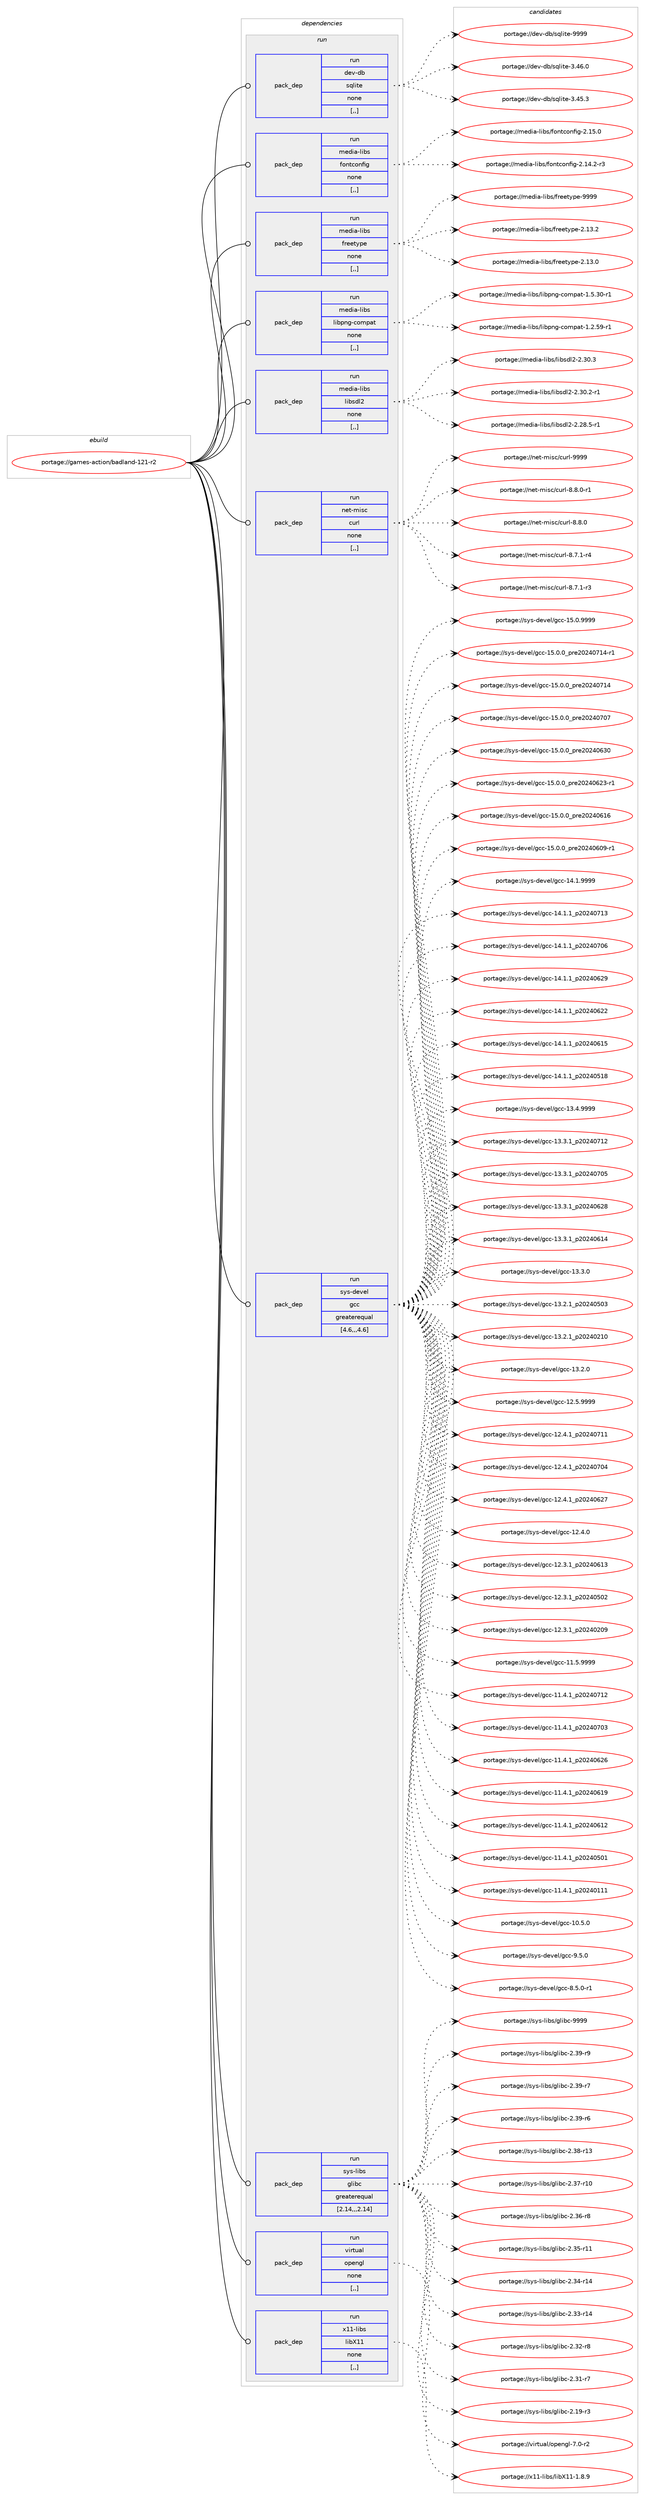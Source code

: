digraph prolog {

# *************
# Graph options
# *************

newrank=true;
concentrate=true;
compound=true;
graph [rankdir=LR,fontname=Helvetica,fontsize=10,ranksep=1.5];#, ranksep=2.5, nodesep=0.2];
edge  [arrowhead=vee];
node  [fontname=Helvetica,fontsize=10];

# **********
# The ebuild
# **********

subgraph cluster_leftcol {
color=gray;
rank=same;
label=<<i>ebuild</i>>;
id [label="portage://games-action/badland-121-r2", color=red, width=4, href="../games-action/badland-121-r2.svg"];
}

# ****************
# The dependencies
# ****************

subgraph cluster_midcol {
color=gray;
label=<<i>dependencies</i>>;
subgraph cluster_compile {
fillcolor="#eeeeee";
style=filled;
label=<<i>compile</i>>;
}
subgraph cluster_compileandrun {
fillcolor="#eeeeee";
style=filled;
label=<<i>compile and run</i>>;
}
subgraph cluster_run {
fillcolor="#eeeeee";
style=filled;
label=<<i>run</i>>;
subgraph pack158575 {
dependency222434 [label=<<TABLE BORDER="0" CELLBORDER="1" CELLSPACING="0" CELLPADDING="4" WIDTH="220"><TR><TD ROWSPAN="6" CELLPADDING="30">pack_dep</TD></TR><TR><TD WIDTH="110">run</TD></TR><TR><TD>dev-db</TD></TR><TR><TD>sqlite</TD></TR><TR><TD>none</TD></TR><TR><TD>[,,]</TD></TR></TABLE>>, shape=none, color=blue];
}
id:e -> dependency222434:w [weight=20,style="solid",arrowhead="odot"];
subgraph pack158576 {
dependency222435 [label=<<TABLE BORDER="0" CELLBORDER="1" CELLSPACING="0" CELLPADDING="4" WIDTH="220"><TR><TD ROWSPAN="6" CELLPADDING="30">pack_dep</TD></TR><TR><TD WIDTH="110">run</TD></TR><TR><TD>media-libs</TD></TR><TR><TD>fontconfig</TD></TR><TR><TD>none</TD></TR><TR><TD>[,,]</TD></TR></TABLE>>, shape=none, color=blue];
}
id:e -> dependency222435:w [weight=20,style="solid",arrowhead="odot"];
subgraph pack158577 {
dependency222436 [label=<<TABLE BORDER="0" CELLBORDER="1" CELLSPACING="0" CELLPADDING="4" WIDTH="220"><TR><TD ROWSPAN="6" CELLPADDING="30">pack_dep</TD></TR><TR><TD WIDTH="110">run</TD></TR><TR><TD>media-libs</TD></TR><TR><TD>freetype</TD></TR><TR><TD>none</TD></TR><TR><TD>[,,]</TD></TR></TABLE>>, shape=none, color=blue];
}
id:e -> dependency222436:w [weight=20,style="solid",arrowhead="odot"];
subgraph pack158578 {
dependency222437 [label=<<TABLE BORDER="0" CELLBORDER="1" CELLSPACING="0" CELLPADDING="4" WIDTH="220"><TR><TD ROWSPAN="6" CELLPADDING="30">pack_dep</TD></TR><TR><TD WIDTH="110">run</TD></TR><TR><TD>media-libs</TD></TR><TR><TD>libpng-compat</TD></TR><TR><TD>none</TD></TR><TR><TD>[,,]</TD></TR></TABLE>>, shape=none, color=blue];
}
id:e -> dependency222437:w [weight=20,style="solid",arrowhead="odot"];
subgraph pack158579 {
dependency222438 [label=<<TABLE BORDER="0" CELLBORDER="1" CELLSPACING="0" CELLPADDING="4" WIDTH="220"><TR><TD ROWSPAN="6" CELLPADDING="30">pack_dep</TD></TR><TR><TD WIDTH="110">run</TD></TR><TR><TD>media-libs</TD></TR><TR><TD>libsdl2</TD></TR><TR><TD>none</TD></TR><TR><TD>[,,]</TD></TR></TABLE>>, shape=none, color=blue];
}
id:e -> dependency222438:w [weight=20,style="solid",arrowhead="odot"];
subgraph pack158580 {
dependency222439 [label=<<TABLE BORDER="0" CELLBORDER="1" CELLSPACING="0" CELLPADDING="4" WIDTH="220"><TR><TD ROWSPAN="6" CELLPADDING="30">pack_dep</TD></TR><TR><TD WIDTH="110">run</TD></TR><TR><TD>net-misc</TD></TR><TR><TD>curl</TD></TR><TR><TD>none</TD></TR><TR><TD>[,,]</TD></TR></TABLE>>, shape=none, color=blue];
}
id:e -> dependency222439:w [weight=20,style="solid",arrowhead="odot"];
subgraph pack158581 {
dependency222440 [label=<<TABLE BORDER="0" CELLBORDER="1" CELLSPACING="0" CELLPADDING="4" WIDTH="220"><TR><TD ROWSPAN="6" CELLPADDING="30">pack_dep</TD></TR><TR><TD WIDTH="110">run</TD></TR><TR><TD>sys-devel</TD></TR><TR><TD>gcc</TD></TR><TR><TD>greaterequal</TD></TR><TR><TD>[4.6,,,4.6]</TD></TR></TABLE>>, shape=none, color=blue];
}
id:e -> dependency222440:w [weight=20,style="solid",arrowhead="odot"];
subgraph pack158582 {
dependency222441 [label=<<TABLE BORDER="0" CELLBORDER="1" CELLSPACING="0" CELLPADDING="4" WIDTH="220"><TR><TD ROWSPAN="6" CELLPADDING="30">pack_dep</TD></TR><TR><TD WIDTH="110">run</TD></TR><TR><TD>sys-libs</TD></TR><TR><TD>glibc</TD></TR><TR><TD>greaterequal</TD></TR><TR><TD>[2.14,,,2.14]</TD></TR></TABLE>>, shape=none, color=blue];
}
id:e -> dependency222441:w [weight=20,style="solid",arrowhead="odot"];
subgraph pack158583 {
dependency222442 [label=<<TABLE BORDER="0" CELLBORDER="1" CELLSPACING="0" CELLPADDING="4" WIDTH="220"><TR><TD ROWSPAN="6" CELLPADDING="30">pack_dep</TD></TR><TR><TD WIDTH="110">run</TD></TR><TR><TD>virtual</TD></TR><TR><TD>opengl</TD></TR><TR><TD>none</TD></TR><TR><TD>[,,]</TD></TR></TABLE>>, shape=none, color=blue];
}
id:e -> dependency222442:w [weight=20,style="solid",arrowhead="odot"];
subgraph pack158584 {
dependency222443 [label=<<TABLE BORDER="0" CELLBORDER="1" CELLSPACING="0" CELLPADDING="4" WIDTH="220"><TR><TD ROWSPAN="6" CELLPADDING="30">pack_dep</TD></TR><TR><TD WIDTH="110">run</TD></TR><TR><TD>x11-libs</TD></TR><TR><TD>libX11</TD></TR><TR><TD>none</TD></TR><TR><TD>[,,]</TD></TR></TABLE>>, shape=none, color=blue];
}
id:e -> dependency222443:w [weight=20,style="solid",arrowhead="odot"];
}
}

# **************
# The candidates
# **************

subgraph cluster_choices {
rank=same;
color=gray;
label=<<i>candidates</i>>;

subgraph choice158575 {
color=black;
nodesep=1;
choice1001011184510098471151131081051161014557575757 [label="portage://dev-db/sqlite-9999", color=red, width=4,href="../dev-db/sqlite-9999.svg"];
choice10010111845100984711511310810511610145514652544648 [label="portage://dev-db/sqlite-3.46.0", color=red, width=4,href="../dev-db/sqlite-3.46.0.svg"];
choice10010111845100984711511310810511610145514652534651 [label="portage://dev-db/sqlite-3.45.3", color=red, width=4,href="../dev-db/sqlite-3.45.3.svg"];
dependency222434:e -> choice1001011184510098471151131081051161014557575757:w [style=dotted,weight="100"];
dependency222434:e -> choice10010111845100984711511310810511610145514652544648:w [style=dotted,weight="100"];
dependency222434:e -> choice10010111845100984711511310810511610145514652534651:w [style=dotted,weight="100"];
}
subgraph choice158576 {
color=black;
nodesep=1;
choice109101100105974510810598115471021111101169911111010210510345504649534648 [label="portage://media-libs/fontconfig-2.15.0", color=red, width=4,href="../media-libs/fontconfig-2.15.0.svg"];
choice1091011001059745108105981154710211111011699111110102105103455046495246504511451 [label="portage://media-libs/fontconfig-2.14.2-r3", color=red, width=4,href="../media-libs/fontconfig-2.14.2-r3.svg"];
dependency222435:e -> choice109101100105974510810598115471021111101169911111010210510345504649534648:w [style=dotted,weight="100"];
dependency222435:e -> choice1091011001059745108105981154710211111011699111110102105103455046495246504511451:w [style=dotted,weight="100"];
}
subgraph choice158577 {
color=black;
nodesep=1;
choice109101100105974510810598115471021141011011161211121014557575757 [label="portage://media-libs/freetype-9999", color=red, width=4,href="../media-libs/freetype-9999.svg"];
choice1091011001059745108105981154710211410110111612111210145504649514650 [label="portage://media-libs/freetype-2.13.2", color=red, width=4,href="../media-libs/freetype-2.13.2.svg"];
choice1091011001059745108105981154710211410110111612111210145504649514648 [label="portage://media-libs/freetype-2.13.0", color=red, width=4,href="../media-libs/freetype-2.13.0.svg"];
dependency222436:e -> choice109101100105974510810598115471021141011011161211121014557575757:w [style=dotted,weight="100"];
dependency222436:e -> choice1091011001059745108105981154710211410110111612111210145504649514650:w [style=dotted,weight="100"];
dependency222436:e -> choice1091011001059745108105981154710211410110111612111210145504649514648:w [style=dotted,weight="100"];
}
subgraph choice158578 {
color=black;
nodesep=1;
choice1091011001059745108105981154710810598112110103459911110911297116454946534651484511449 [label="portage://media-libs/libpng-compat-1.5.30-r1", color=red, width=4,href="../media-libs/libpng-compat-1.5.30-r1.svg"];
choice1091011001059745108105981154710810598112110103459911110911297116454946504653574511449 [label="portage://media-libs/libpng-compat-1.2.59-r1", color=red, width=4,href="../media-libs/libpng-compat-1.2.59-r1.svg"];
dependency222437:e -> choice1091011001059745108105981154710810598112110103459911110911297116454946534651484511449:w [style=dotted,weight="100"];
dependency222437:e -> choice1091011001059745108105981154710810598112110103459911110911297116454946504653574511449:w [style=dotted,weight="100"];
}
subgraph choice158579 {
color=black;
nodesep=1;
choice10910110010597451081059811547108105981151001085045504651484651 [label="portage://media-libs/libsdl2-2.30.3", color=red, width=4,href="../media-libs/libsdl2-2.30.3.svg"];
choice109101100105974510810598115471081059811510010850455046514846504511449 [label="portage://media-libs/libsdl2-2.30.2-r1", color=red, width=4,href="../media-libs/libsdl2-2.30.2-r1.svg"];
choice109101100105974510810598115471081059811510010850455046505646534511449 [label="portage://media-libs/libsdl2-2.28.5-r1", color=red, width=4,href="../media-libs/libsdl2-2.28.5-r1.svg"];
dependency222438:e -> choice10910110010597451081059811547108105981151001085045504651484651:w [style=dotted,weight="100"];
dependency222438:e -> choice109101100105974510810598115471081059811510010850455046514846504511449:w [style=dotted,weight="100"];
dependency222438:e -> choice109101100105974510810598115471081059811510010850455046505646534511449:w [style=dotted,weight="100"];
}
subgraph choice158580 {
color=black;
nodesep=1;
choice110101116451091051159947991171141084557575757 [label="portage://net-misc/curl-9999", color=red, width=4,href="../net-misc/curl-9999.svg"];
choice110101116451091051159947991171141084556465646484511449 [label="portage://net-misc/curl-8.8.0-r1", color=red, width=4,href="../net-misc/curl-8.8.0-r1.svg"];
choice11010111645109105115994799117114108455646564648 [label="portage://net-misc/curl-8.8.0", color=red, width=4,href="../net-misc/curl-8.8.0.svg"];
choice110101116451091051159947991171141084556465546494511452 [label="portage://net-misc/curl-8.7.1-r4", color=red, width=4,href="../net-misc/curl-8.7.1-r4.svg"];
choice110101116451091051159947991171141084556465546494511451 [label="portage://net-misc/curl-8.7.1-r3", color=red, width=4,href="../net-misc/curl-8.7.1-r3.svg"];
dependency222439:e -> choice110101116451091051159947991171141084557575757:w [style=dotted,weight="100"];
dependency222439:e -> choice110101116451091051159947991171141084556465646484511449:w [style=dotted,weight="100"];
dependency222439:e -> choice11010111645109105115994799117114108455646564648:w [style=dotted,weight="100"];
dependency222439:e -> choice110101116451091051159947991171141084556465546494511452:w [style=dotted,weight="100"];
dependency222439:e -> choice110101116451091051159947991171141084556465546494511451:w [style=dotted,weight="100"];
}
subgraph choice158581 {
color=black;
nodesep=1;
choice1151211154510010111810110847103999945495346484657575757 [label="portage://sys-devel/gcc-15.0.9999", color=red, width=4,href="../sys-devel/gcc-15.0.9999.svg"];
choice11512111545100101118101108471039999454953464846489511211410150485052485549524511449 [label="portage://sys-devel/gcc-15.0.0_pre20240714-r1", color=red, width=4,href="../sys-devel/gcc-15.0.0_pre20240714-r1.svg"];
choice1151211154510010111810110847103999945495346484648951121141015048505248554952 [label="portage://sys-devel/gcc-15.0.0_pre20240714", color=red, width=4,href="../sys-devel/gcc-15.0.0_pre20240714.svg"];
choice1151211154510010111810110847103999945495346484648951121141015048505248554855 [label="portage://sys-devel/gcc-15.0.0_pre20240707", color=red, width=4,href="../sys-devel/gcc-15.0.0_pre20240707.svg"];
choice1151211154510010111810110847103999945495346484648951121141015048505248545148 [label="portage://sys-devel/gcc-15.0.0_pre20240630", color=red, width=4,href="../sys-devel/gcc-15.0.0_pre20240630.svg"];
choice11512111545100101118101108471039999454953464846489511211410150485052485450514511449 [label="portage://sys-devel/gcc-15.0.0_pre20240623-r1", color=red, width=4,href="../sys-devel/gcc-15.0.0_pre20240623-r1.svg"];
choice1151211154510010111810110847103999945495346484648951121141015048505248544954 [label="portage://sys-devel/gcc-15.0.0_pre20240616", color=red, width=4,href="../sys-devel/gcc-15.0.0_pre20240616.svg"];
choice11512111545100101118101108471039999454953464846489511211410150485052485448574511449 [label="portage://sys-devel/gcc-15.0.0_pre20240609-r1", color=red, width=4,href="../sys-devel/gcc-15.0.0_pre20240609-r1.svg"];
choice1151211154510010111810110847103999945495246494657575757 [label="portage://sys-devel/gcc-14.1.9999", color=red, width=4,href="../sys-devel/gcc-14.1.9999.svg"];
choice1151211154510010111810110847103999945495246494649951125048505248554951 [label="portage://sys-devel/gcc-14.1.1_p20240713", color=red, width=4,href="../sys-devel/gcc-14.1.1_p20240713.svg"];
choice1151211154510010111810110847103999945495246494649951125048505248554854 [label="portage://sys-devel/gcc-14.1.1_p20240706", color=red, width=4,href="../sys-devel/gcc-14.1.1_p20240706.svg"];
choice1151211154510010111810110847103999945495246494649951125048505248545057 [label="portage://sys-devel/gcc-14.1.1_p20240629", color=red, width=4,href="../sys-devel/gcc-14.1.1_p20240629.svg"];
choice1151211154510010111810110847103999945495246494649951125048505248545050 [label="portage://sys-devel/gcc-14.1.1_p20240622", color=red, width=4,href="../sys-devel/gcc-14.1.1_p20240622.svg"];
choice1151211154510010111810110847103999945495246494649951125048505248544953 [label="portage://sys-devel/gcc-14.1.1_p20240615", color=red, width=4,href="../sys-devel/gcc-14.1.1_p20240615.svg"];
choice1151211154510010111810110847103999945495246494649951125048505248534956 [label="portage://sys-devel/gcc-14.1.1_p20240518", color=red, width=4,href="../sys-devel/gcc-14.1.1_p20240518.svg"];
choice1151211154510010111810110847103999945495146524657575757 [label="portage://sys-devel/gcc-13.4.9999", color=red, width=4,href="../sys-devel/gcc-13.4.9999.svg"];
choice1151211154510010111810110847103999945495146514649951125048505248554950 [label="portage://sys-devel/gcc-13.3.1_p20240712", color=red, width=4,href="../sys-devel/gcc-13.3.1_p20240712.svg"];
choice1151211154510010111810110847103999945495146514649951125048505248554853 [label="portage://sys-devel/gcc-13.3.1_p20240705", color=red, width=4,href="../sys-devel/gcc-13.3.1_p20240705.svg"];
choice1151211154510010111810110847103999945495146514649951125048505248545056 [label="portage://sys-devel/gcc-13.3.1_p20240628", color=red, width=4,href="../sys-devel/gcc-13.3.1_p20240628.svg"];
choice1151211154510010111810110847103999945495146514649951125048505248544952 [label="portage://sys-devel/gcc-13.3.1_p20240614", color=red, width=4,href="../sys-devel/gcc-13.3.1_p20240614.svg"];
choice1151211154510010111810110847103999945495146514648 [label="portage://sys-devel/gcc-13.3.0", color=red, width=4,href="../sys-devel/gcc-13.3.0.svg"];
choice1151211154510010111810110847103999945495146504649951125048505248534851 [label="portage://sys-devel/gcc-13.2.1_p20240503", color=red, width=4,href="../sys-devel/gcc-13.2.1_p20240503.svg"];
choice1151211154510010111810110847103999945495146504649951125048505248504948 [label="portage://sys-devel/gcc-13.2.1_p20240210", color=red, width=4,href="../sys-devel/gcc-13.2.1_p20240210.svg"];
choice1151211154510010111810110847103999945495146504648 [label="portage://sys-devel/gcc-13.2.0", color=red, width=4,href="../sys-devel/gcc-13.2.0.svg"];
choice1151211154510010111810110847103999945495046534657575757 [label="portage://sys-devel/gcc-12.5.9999", color=red, width=4,href="../sys-devel/gcc-12.5.9999.svg"];
choice1151211154510010111810110847103999945495046524649951125048505248554949 [label="portage://sys-devel/gcc-12.4.1_p20240711", color=red, width=4,href="../sys-devel/gcc-12.4.1_p20240711.svg"];
choice1151211154510010111810110847103999945495046524649951125048505248554852 [label="portage://sys-devel/gcc-12.4.1_p20240704", color=red, width=4,href="../sys-devel/gcc-12.4.1_p20240704.svg"];
choice1151211154510010111810110847103999945495046524649951125048505248545055 [label="portage://sys-devel/gcc-12.4.1_p20240627", color=red, width=4,href="../sys-devel/gcc-12.4.1_p20240627.svg"];
choice1151211154510010111810110847103999945495046524648 [label="portage://sys-devel/gcc-12.4.0", color=red, width=4,href="../sys-devel/gcc-12.4.0.svg"];
choice1151211154510010111810110847103999945495046514649951125048505248544951 [label="portage://sys-devel/gcc-12.3.1_p20240613", color=red, width=4,href="../sys-devel/gcc-12.3.1_p20240613.svg"];
choice1151211154510010111810110847103999945495046514649951125048505248534850 [label="portage://sys-devel/gcc-12.3.1_p20240502", color=red, width=4,href="../sys-devel/gcc-12.3.1_p20240502.svg"];
choice1151211154510010111810110847103999945495046514649951125048505248504857 [label="portage://sys-devel/gcc-12.3.1_p20240209", color=red, width=4,href="../sys-devel/gcc-12.3.1_p20240209.svg"];
choice1151211154510010111810110847103999945494946534657575757 [label="portage://sys-devel/gcc-11.5.9999", color=red, width=4,href="../sys-devel/gcc-11.5.9999.svg"];
choice1151211154510010111810110847103999945494946524649951125048505248554950 [label="portage://sys-devel/gcc-11.4.1_p20240712", color=red, width=4,href="../sys-devel/gcc-11.4.1_p20240712.svg"];
choice1151211154510010111810110847103999945494946524649951125048505248554851 [label="portage://sys-devel/gcc-11.4.1_p20240703", color=red, width=4,href="../sys-devel/gcc-11.4.1_p20240703.svg"];
choice1151211154510010111810110847103999945494946524649951125048505248545054 [label="portage://sys-devel/gcc-11.4.1_p20240626", color=red, width=4,href="../sys-devel/gcc-11.4.1_p20240626.svg"];
choice1151211154510010111810110847103999945494946524649951125048505248544957 [label="portage://sys-devel/gcc-11.4.1_p20240619", color=red, width=4,href="../sys-devel/gcc-11.4.1_p20240619.svg"];
choice1151211154510010111810110847103999945494946524649951125048505248544950 [label="portage://sys-devel/gcc-11.4.1_p20240612", color=red, width=4,href="../sys-devel/gcc-11.4.1_p20240612.svg"];
choice1151211154510010111810110847103999945494946524649951125048505248534849 [label="portage://sys-devel/gcc-11.4.1_p20240501", color=red, width=4,href="../sys-devel/gcc-11.4.1_p20240501.svg"];
choice1151211154510010111810110847103999945494946524649951125048505248494949 [label="portage://sys-devel/gcc-11.4.1_p20240111", color=red, width=4,href="../sys-devel/gcc-11.4.1_p20240111.svg"];
choice1151211154510010111810110847103999945494846534648 [label="portage://sys-devel/gcc-10.5.0", color=red, width=4,href="../sys-devel/gcc-10.5.0.svg"];
choice11512111545100101118101108471039999455746534648 [label="portage://sys-devel/gcc-9.5.0", color=red, width=4,href="../sys-devel/gcc-9.5.0.svg"];
choice115121115451001011181011084710399994556465346484511449 [label="portage://sys-devel/gcc-8.5.0-r1", color=red, width=4,href="../sys-devel/gcc-8.5.0-r1.svg"];
dependency222440:e -> choice1151211154510010111810110847103999945495346484657575757:w [style=dotted,weight="100"];
dependency222440:e -> choice11512111545100101118101108471039999454953464846489511211410150485052485549524511449:w [style=dotted,weight="100"];
dependency222440:e -> choice1151211154510010111810110847103999945495346484648951121141015048505248554952:w [style=dotted,weight="100"];
dependency222440:e -> choice1151211154510010111810110847103999945495346484648951121141015048505248554855:w [style=dotted,weight="100"];
dependency222440:e -> choice1151211154510010111810110847103999945495346484648951121141015048505248545148:w [style=dotted,weight="100"];
dependency222440:e -> choice11512111545100101118101108471039999454953464846489511211410150485052485450514511449:w [style=dotted,weight="100"];
dependency222440:e -> choice1151211154510010111810110847103999945495346484648951121141015048505248544954:w [style=dotted,weight="100"];
dependency222440:e -> choice11512111545100101118101108471039999454953464846489511211410150485052485448574511449:w [style=dotted,weight="100"];
dependency222440:e -> choice1151211154510010111810110847103999945495246494657575757:w [style=dotted,weight="100"];
dependency222440:e -> choice1151211154510010111810110847103999945495246494649951125048505248554951:w [style=dotted,weight="100"];
dependency222440:e -> choice1151211154510010111810110847103999945495246494649951125048505248554854:w [style=dotted,weight="100"];
dependency222440:e -> choice1151211154510010111810110847103999945495246494649951125048505248545057:w [style=dotted,weight="100"];
dependency222440:e -> choice1151211154510010111810110847103999945495246494649951125048505248545050:w [style=dotted,weight="100"];
dependency222440:e -> choice1151211154510010111810110847103999945495246494649951125048505248544953:w [style=dotted,weight="100"];
dependency222440:e -> choice1151211154510010111810110847103999945495246494649951125048505248534956:w [style=dotted,weight="100"];
dependency222440:e -> choice1151211154510010111810110847103999945495146524657575757:w [style=dotted,weight="100"];
dependency222440:e -> choice1151211154510010111810110847103999945495146514649951125048505248554950:w [style=dotted,weight="100"];
dependency222440:e -> choice1151211154510010111810110847103999945495146514649951125048505248554853:w [style=dotted,weight="100"];
dependency222440:e -> choice1151211154510010111810110847103999945495146514649951125048505248545056:w [style=dotted,weight="100"];
dependency222440:e -> choice1151211154510010111810110847103999945495146514649951125048505248544952:w [style=dotted,weight="100"];
dependency222440:e -> choice1151211154510010111810110847103999945495146514648:w [style=dotted,weight="100"];
dependency222440:e -> choice1151211154510010111810110847103999945495146504649951125048505248534851:w [style=dotted,weight="100"];
dependency222440:e -> choice1151211154510010111810110847103999945495146504649951125048505248504948:w [style=dotted,weight="100"];
dependency222440:e -> choice1151211154510010111810110847103999945495146504648:w [style=dotted,weight="100"];
dependency222440:e -> choice1151211154510010111810110847103999945495046534657575757:w [style=dotted,weight="100"];
dependency222440:e -> choice1151211154510010111810110847103999945495046524649951125048505248554949:w [style=dotted,weight="100"];
dependency222440:e -> choice1151211154510010111810110847103999945495046524649951125048505248554852:w [style=dotted,weight="100"];
dependency222440:e -> choice1151211154510010111810110847103999945495046524649951125048505248545055:w [style=dotted,weight="100"];
dependency222440:e -> choice1151211154510010111810110847103999945495046524648:w [style=dotted,weight="100"];
dependency222440:e -> choice1151211154510010111810110847103999945495046514649951125048505248544951:w [style=dotted,weight="100"];
dependency222440:e -> choice1151211154510010111810110847103999945495046514649951125048505248534850:w [style=dotted,weight="100"];
dependency222440:e -> choice1151211154510010111810110847103999945495046514649951125048505248504857:w [style=dotted,weight="100"];
dependency222440:e -> choice1151211154510010111810110847103999945494946534657575757:w [style=dotted,weight="100"];
dependency222440:e -> choice1151211154510010111810110847103999945494946524649951125048505248554950:w [style=dotted,weight="100"];
dependency222440:e -> choice1151211154510010111810110847103999945494946524649951125048505248554851:w [style=dotted,weight="100"];
dependency222440:e -> choice1151211154510010111810110847103999945494946524649951125048505248545054:w [style=dotted,weight="100"];
dependency222440:e -> choice1151211154510010111810110847103999945494946524649951125048505248544957:w [style=dotted,weight="100"];
dependency222440:e -> choice1151211154510010111810110847103999945494946524649951125048505248544950:w [style=dotted,weight="100"];
dependency222440:e -> choice1151211154510010111810110847103999945494946524649951125048505248534849:w [style=dotted,weight="100"];
dependency222440:e -> choice1151211154510010111810110847103999945494946524649951125048505248494949:w [style=dotted,weight="100"];
dependency222440:e -> choice1151211154510010111810110847103999945494846534648:w [style=dotted,weight="100"];
dependency222440:e -> choice11512111545100101118101108471039999455746534648:w [style=dotted,weight="100"];
dependency222440:e -> choice115121115451001011181011084710399994556465346484511449:w [style=dotted,weight="100"];
}
subgraph choice158582 {
color=black;
nodesep=1;
choice11512111545108105981154710310810598994557575757 [label="portage://sys-libs/glibc-9999", color=red, width=4,href="../sys-libs/glibc-9999.svg"];
choice115121115451081059811547103108105989945504651574511457 [label="portage://sys-libs/glibc-2.39-r9", color=red, width=4,href="../sys-libs/glibc-2.39-r9.svg"];
choice115121115451081059811547103108105989945504651574511455 [label="portage://sys-libs/glibc-2.39-r7", color=red, width=4,href="../sys-libs/glibc-2.39-r7.svg"];
choice115121115451081059811547103108105989945504651574511454 [label="portage://sys-libs/glibc-2.39-r6", color=red, width=4,href="../sys-libs/glibc-2.39-r6.svg"];
choice11512111545108105981154710310810598994550465156451144951 [label="portage://sys-libs/glibc-2.38-r13", color=red, width=4,href="../sys-libs/glibc-2.38-r13.svg"];
choice11512111545108105981154710310810598994550465155451144948 [label="portage://sys-libs/glibc-2.37-r10", color=red, width=4,href="../sys-libs/glibc-2.37-r10.svg"];
choice115121115451081059811547103108105989945504651544511456 [label="portage://sys-libs/glibc-2.36-r8", color=red, width=4,href="../sys-libs/glibc-2.36-r8.svg"];
choice11512111545108105981154710310810598994550465153451144949 [label="portage://sys-libs/glibc-2.35-r11", color=red, width=4,href="../sys-libs/glibc-2.35-r11.svg"];
choice11512111545108105981154710310810598994550465152451144952 [label="portage://sys-libs/glibc-2.34-r14", color=red, width=4,href="../sys-libs/glibc-2.34-r14.svg"];
choice11512111545108105981154710310810598994550465151451144952 [label="portage://sys-libs/glibc-2.33-r14", color=red, width=4,href="../sys-libs/glibc-2.33-r14.svg"];
choice115121115451081059811547103108105989945504651504511456 [label="portage://sys-libs/glibc-2.32-r8", color=red, width=4,href="../sys-libs/glibc-2.32-r8.svg"];
choice115121115451081059811547103108105989945504651494511455 [label="portage://sys-libs/glibc-2.31-r7", color=red, width=4,href="../sys-libs/glibc-2.31-r7.svg"];
choice115121115451081059811547103108105989945504649574511451 [label="portage://sys-libs/glibc-2.19-r3", color=red, width=4,href="../sys-libs/glibc-2.19-r3.svg"];
dependency222441:e -> choice11512111545108105981154710310810598994557575757:w [style=dotted,weight="100"];
dependency222441:e -> choice115121115451081059811547103108105989945504651574511457:w [style=dotted,weight="100"];
dependency222441:e -> choice115121115451081059811547103108105989945504651574511455:w [style=dotted,weight="100"];
dependency222441:e -> choice115121115451081059811547103108105989945504651574511454:w [style=dotted,weight="100"];
dependency222441:e -> choice11512111545108105981154710310810598994550465156451144951:w [style=dotted,weight="100"];
dependency222441:e -> choice11512111545108105981154710310810598994550465155451144948:w [style=dotted,weight="100"];
dependency222441:e -> choice115121115451081059811547103108105989945504651544511456:w [style=dotted,weight="100"];
dependency222441:e -> choice11512111545108105981154710310810598994550465153451144949:w [style=dotted,weight="100"];
dependency222441:e -> choice11512111545108105981154710310810598994550465152451144952:w [style=dotted,weight="100"];
dependency222441:e -> choice11512111545108105981154710310810598994550465151451144952:w [style=dotted,weight="100"];
dependency222441:e -> choice115121115451081059811547103108105989945504651504511456:w [style=dotted,weight="100"];
dependency222441:e -> choice115121115451081059811547103108105989945504651494511455:w [style=dotted,weight="100"];
dependency222441:e -> choice115121115451081059811547103108105989945504649574511451:w [style=dotted,weight="100"];
}
subgraph choice158583 {
color=black;
nodesep=1;
choice1181051141161179710847111112101110103108455546484511450 [label="portage://virtual/opengl-7.0-r2", color=red, width=4,href="../virtual/opengl-7.0-r2.svg"];
dependency222442:e -> choice1181051141161179710847111112101110103108455546484511450:w [style=dotted,weight="100"];
}
subgraph choice158584 {
color=black;
nodesep=1;
choice120494945108105981154710810598884949454946564657 [label="portage://x11-libs/libX11-1.8.9", color=red, width=4,href="../x11-libs/libX11-1.8.9.svg"];
dependency222443:e -> choice120494945108105981154710810598884949454946564657:w [style=dotted,weight="100"];
}
}

}

